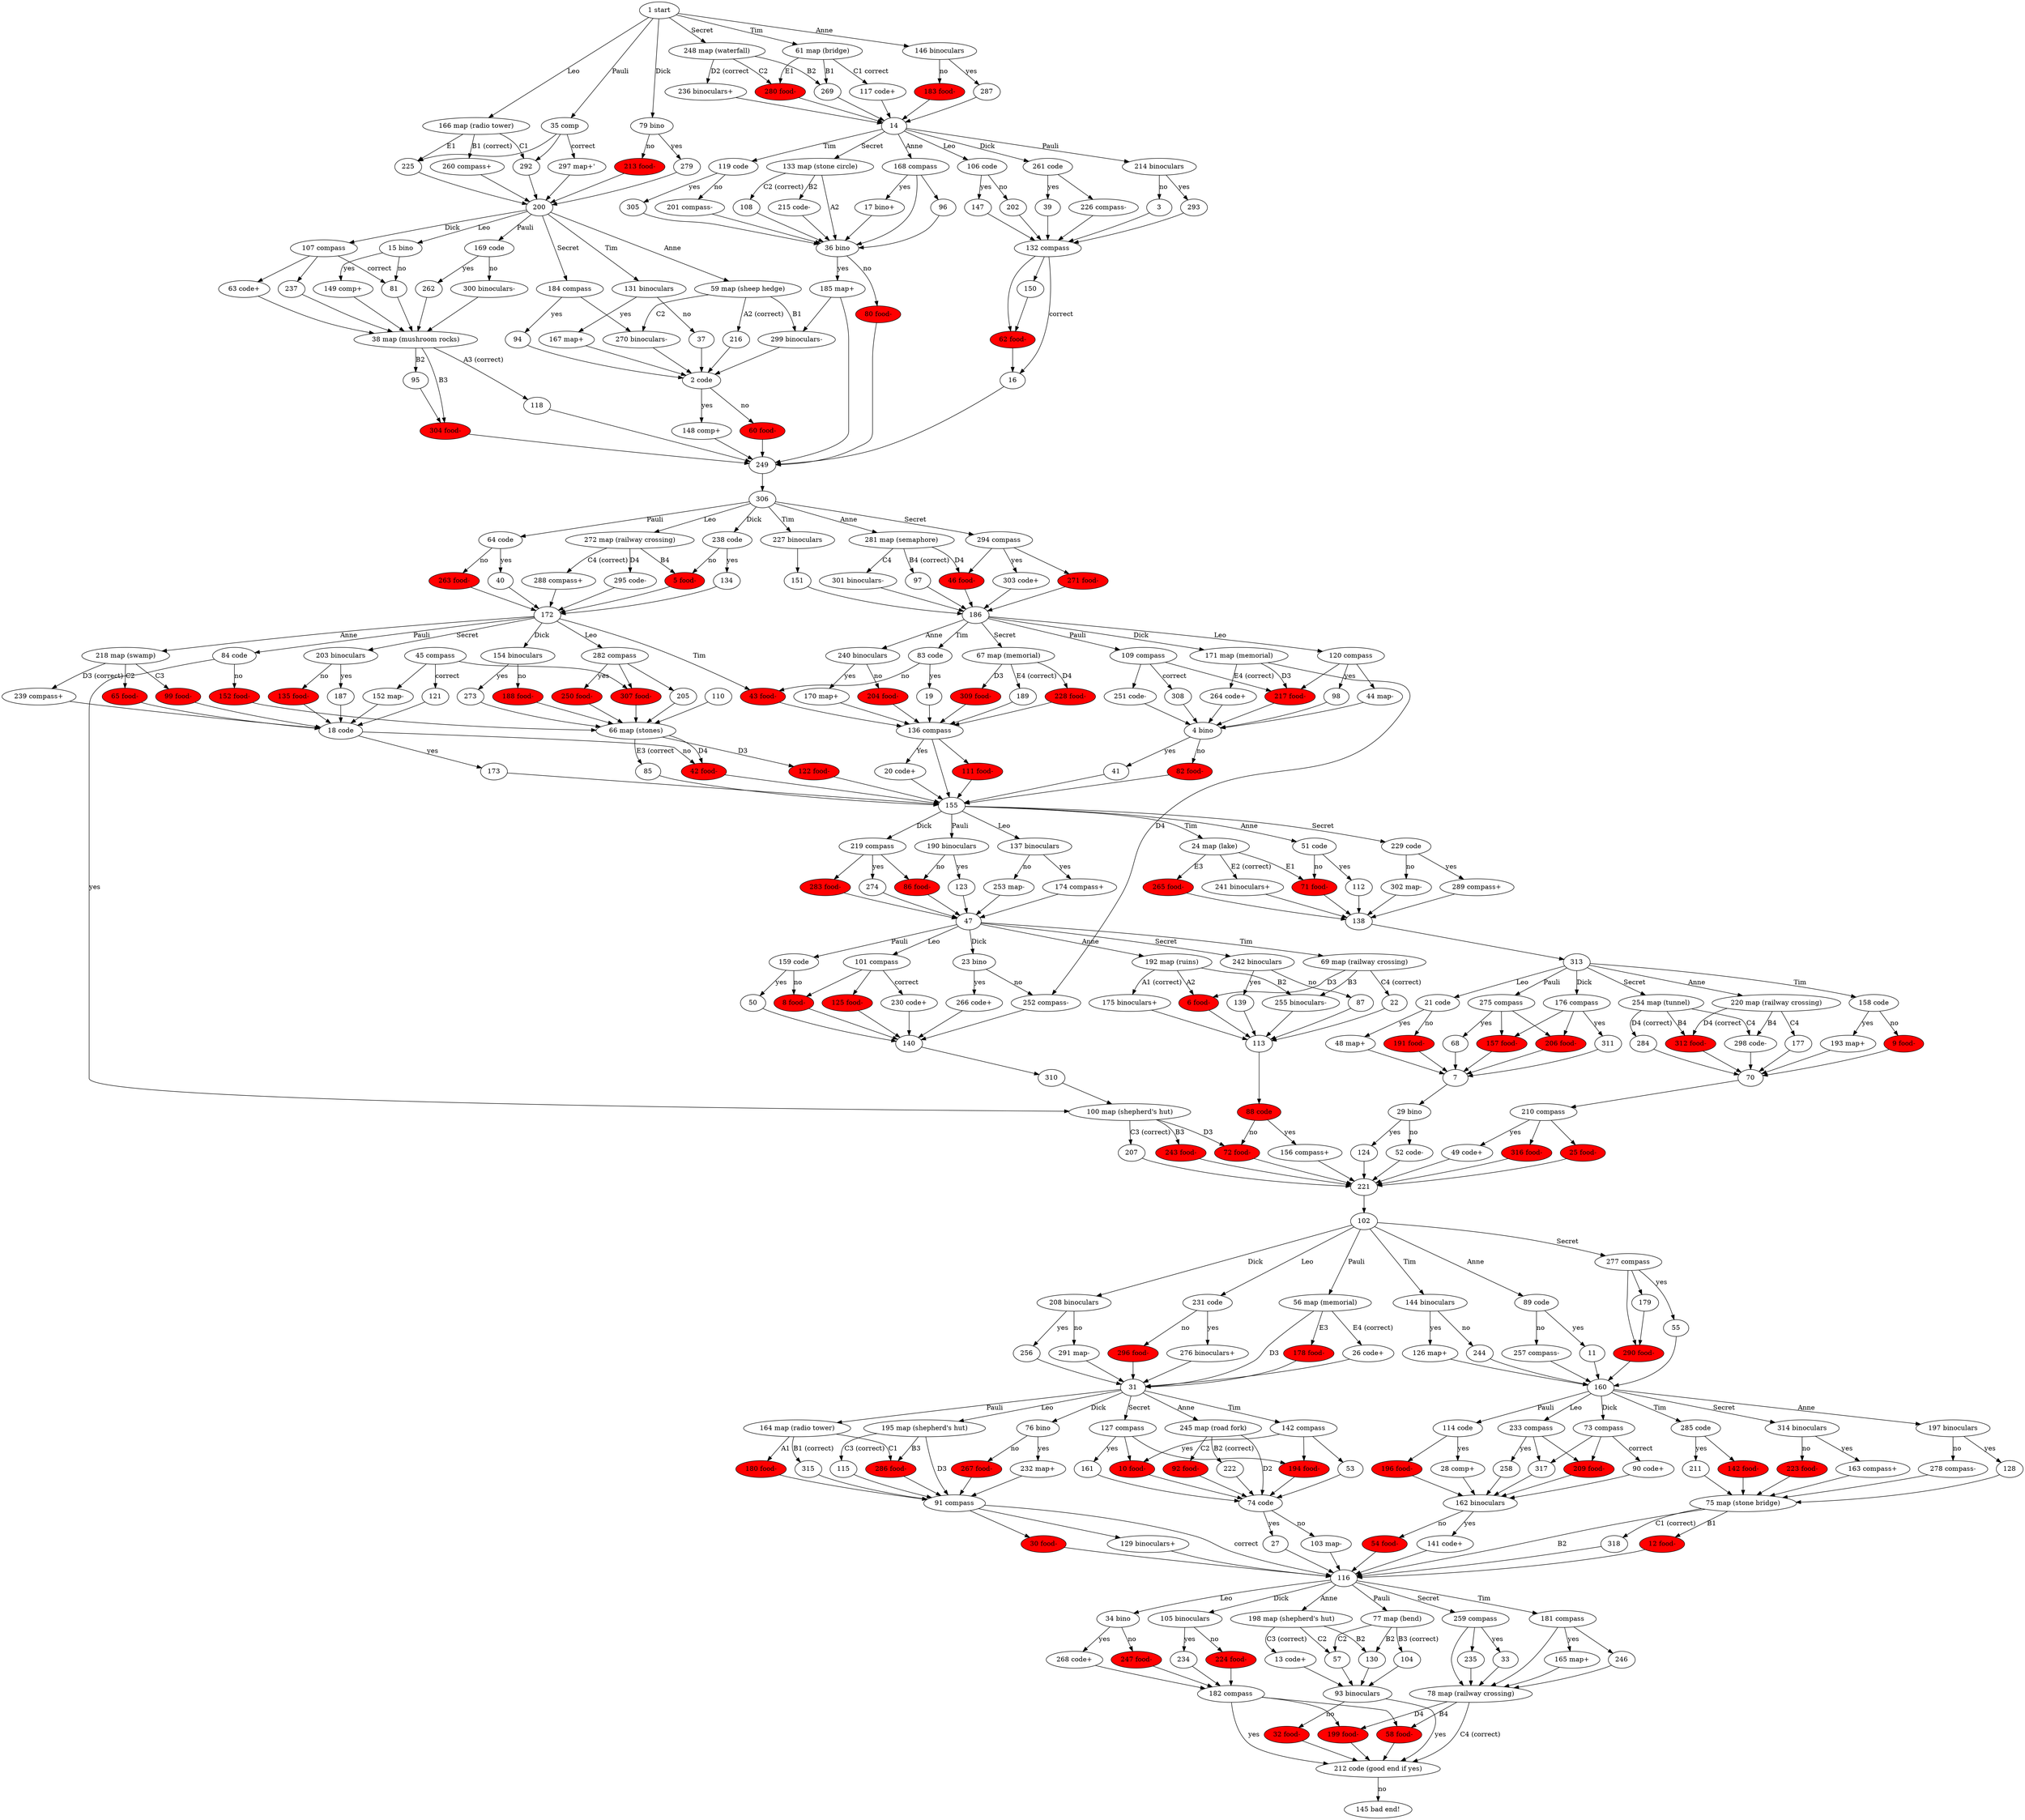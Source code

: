 digraph ghosttrain {
    1 [label="1 start"]
    1 -> 166 [label="Leo"]
    1 -> 79 [label="Dick"]
    1 -> 35 [label="Pauli"]
    1 -> 146 [label="Anne"]
    1 -> 61 [label="Tim"]
    1 -> 248 [label="Secret"]

    2 [label="2 code"]
    2 -> 148 [label="yes"]
    2 -> 60 [label="no"]

    3 -> 132

    4 [label="4 bino"]
    4 -> 41 [label="yes"]
    4 -> 82 [label="no"]

    5 [label="5 food-" fillcolor="red" style="filled"]
    5 -> 172

    6 [label="6 food-" fillcolor="red" style="filled"]
    6 -> 113

    7 -> 29

    8 [label="8 food-" fillcolor="red" style="filled"]
    8 -> 140

    9 [label="9 food-" fillcolor="red" style="filled"]
    9 -> 70

    10 [label="10 food-" fillcolor="red" style="filled"]
    10 -> 74

    11 -> 160

    12 [label="12 food-" fillcolor="red" style="filled"]
    12 -> 116

    13 [label="13 code+"]
    13 -> 93

    14 -> 106 [label="Leo"]
    14 -> 261 [label="Dick"]
    14 -> 214 [label="Pauli"]
    14 -> 168 [label="Anne"]
    14 -> 119 [label="Tim"]
    14 -> 133 [label="Secret"]

    15 [label="15 bino"]
    15 -> 149 [label="yes"]
    15 -> 81 [label="no"]

    16 -> 249

    17 [label="17 bino+"]
    17 -> 36

    18 [label="18 code"]
    18 -> 173 [label="yes"]
    18 -> 42 [label="no"]

    19 -> 136

    20 [label="20 code+"]
    20 -> 155

    21 [label="21 code"]
    21 -> 48 [label="yes"]
    21 -> 191 [label="no"]

    22 -> 113

    23 [label="23 bino"]
    23 -> 266 [label="yes"]
    23 -> 252 [label="no"]

    24 [label="24 map (lake)"]
    24 -> 241 [label="E2 (correct)"]
    24 -> 265 [label="E3"]
    24 -> 71 [label="E1"]

    25 [label="25 food-" fillcolor="red" style="filled"]
    25 -> 221

    26 [label="26 code+"]
    26 -> 31

    27 -> 116 # First duplicate

    28 [label="28 comp+"]
    28 -> 162

    29 [label="29 bino"]
    29 -> 124 [label="yes"]
    29 -> 52 [label="no"]

    30 [label="30 food-" fillcolor="red" style="filled"]
    30 -> 116

    31 -> 195 [label="Leo"]
    31 -> 76 [label="Dick"]
    31 -> 164 [label="Pauli"]
    31 -> 245 [label="Anne"]
    31 -> 143 [label="Tim"]
    31 -> 127 [label="Secret"]

    32 [label="32 food-" fillcolor="red" style="filled"]
    32 -> 212

    33 -> 78

    34 [label="34 bino"]
    34 -> 268 [label="yes"]
    34 -> 247 [label="no"]

    35 [label="35 comp"]
    35 -> 297 [label="correct"]
    35 -> 225
    35 -> 292

    36 [label="36 bino"]
    36 -> 185 [label="yes"]
    36 -> 80 [label="no"]

    37 -> 2

    38 [label="38 map (mushroom rocks)"]
    38 -> 118 [label="A3 (correct)"]
    38 -> 95 [label="B2"]
    38 -> 304 [label="B3"]

    39 -> 132

    40 -> 172

    41 -> 155

    42 [label="42 food-" fillcolor="red" style="filled"]
    42 -> 155

    43 [label="43 food-" fillcolor="red" style="filled"]
    43 -> 136

    44 [label="44 map-"]
    44 -> 4

    45 [label="45 compass"]
    45 -> 121 [label="correct"]
    45 -> 153
    45 -> 307

    46 [label="46 food-" fillcolor="red" style="filled"]
    46 -> 186

    47 -> 101 [label="Leo"]
    47 -> 23 [label="Dick"]
    47 -> 159 [label="Pauli"]
    47 -> 192 [label="Anne"]
    47 -> 69 [label="Tim"]
    47 -> 242 [label="Secret"]

    48 [label="48 map+"]
    48 -> 7

    49 [label="49 code+"]
    49 -> 221

    50 -> 140

    51 [label="51 code"]
    51 -> 112 [label="yes"]
    51 -> 71 [label="no"]

    52 [label="52 code-"]
    52 -> 221

    53 -> 74

    54 [label="54 food-" fillcolor="red" style="filled"]
    54 -> 116

    55 -> 160

    56 [label="56 map (memorial)"]
    56 -> 31 [label="D3"]
    56 -> 178 [label="E3"]
    56 -> 26 [label="E4 (correct)"]

    57 -> 93

    58 [label="58 food-" fillcolor="red" style="filled"]
    58 -> 212

    59 [label="59 map (sheep hedge)"]
    59 -> 270 [label="C2"]
    59 -> 216 [label="A2 (correct)"]
    59 -> 299 [label="B1"]

    60 [label="60 food-" fillcolor="red" style="filled"]
    60 -> 249

    61 [label="61 map (bridge)"]
    61 -> 280 [label="E1"]
    61 -> 269 [label="B1"]
    61 -> 117 [label="C1 correct"]

    62 [label="62 food-" fillcolor="red" style="filled"]
    62 -> 16

    63 [label="63 code+"]
    63 -> 38

    64 [label="64 code"]
    64 -> 40 [label="yes"]
    64 -> 263 [label="no"]

    65 [label="65 food-" fillcolor="red" style="filled"]
    65 -> 18

    66 [label="66 map (stones)"]
    66 -> 42 [label="D4"]
    66 -> 122 [label="D3"]
    66 -> 85 [label="E3 (correct"]

    67 [label="67 map (memorial)"]
    67 -> 309 [label="D3"]
    67 -> 189 [label="E4 (correct)"]
    67 -> 228 [label="D4"]

    68 -> 7

    69 [label="69 map (railway crossing)"]
    69 -> 22 [label="C4 (correct)"]
    69 -> 6 [label="D3"]
    69 -> 255 [label="B3"]

    70 -> 210

    71 [label="71 food-" fillcolor="red" style="filled"]
    71 -> 138

    72 [label="72 food-" fillcolor="red" style="filled"]
    72 -> 221

    73 [label="73 compass"]
    73 -> 90 [label="correct"]
    73 -> 317
    73 -> 209

    74 [label="74 code"]
    74 -> 27 [label="yes"]
    74 -> 103 [label="no"]

    75 [label="75 map (stone bridge)"]
    75 -> 12 [label="B1"]
    75 -> 318 [label="C1 (correct)"]
    75 -> 116 [label="B2"]

    76 [label="76 bino"]
    76 -> 232 [label="yes"]
    76 -> 267 [label="no"]

    77 [label="77 map (bend)"]
    77 -> 130 [label="B2"]
    77 -> 104 [label="B3 (correct)"]
    77 -> 57 [label="C2"]

    78 [label="78 map (railway crossing)"]
    78 -> 58 [label="B4"]
    78 -> 199 [label="D4"]
    78 -> 212 [label="C4 (correct)"]

    79 [label="79 bino"]
    79 -> 279 [label="yes"]
    79 -> 213 [label="no"]

    80 [label="80 food-" fillcolor="red" style="filled"]
    80 -> 249

    81 -> 38

    82 [label="82 food-" fillcolor="red" style="filled"]
    82 -> 155

    83 [label="83 code"]
    83 -> 19 [label="yes"]
    83 -> 43 [label="no"]

    84 [label="84 code"]
    84 -> 100 [label="yes"]
    84 -> 152 [label="no"]

    85 -> 155

    86 [label="86 food-" fillcolor="red" style="filled"]
    86 -> 47

    88 [label="87 food-" fillcolor="red" style="filled"]
    87 -> 113

    88 [label="88 code"]
    88 -> 156 [label="yes"]
    88 -> 72 [label="no"]

    89 [label="89 code"]
    89 -> 11 [label="yes"]
    89 -> 257 [label="no"]

    90 [label="90 code+"]
    90 -> 162

    91 [label="91 compass"]
    91 -> 116 [label="correct"]
    91 -> 30
    91 -> 129

    92 [label="92 food-" fillcolor="red" style="filled"]
    92 -> 74

    93 [label="93 binoculars"]
    93 -> 212 [label="yes"]
    93 -> 32 [label="no"]

    94 -> 2

    95 -> 304

    96 -> 36

    97 -> 186

    98 -> 4

    99 [label="99 food-" fillcolor="red" style="filled"]
    99 -> 18

    100 [label="100 map (shepherd's hut)"]
    100 -> 72 [label="D3"]
    100 -> 243 [label="B3"]
    100 -> 207 [label="C3 (correct)"]

    101 [label="101 compass"]
    101 -> 230 [label="correct"]
    101 -> 125
    101 -> 8

    102 -> 231 [label="Leo"]
    102 -> 208 [label="Dick"]
    102 -> 56 [label="Pauli"]
    102 -> 89 [label="Anne"]
    102 -> 144 [label="Tim"]
    102 -> 277 [label="Secret"]

    103 [label="103 map-"]
    103 -> 116

    104 -> 93

    105 [label="105 binoculars"]
    105 -> 234 [label="yes"]
    105 -> 224 [label="no"]

    106 [label="106 code"]
    106 -> 147 [label="yes"]
    106 -> 202 [label="no"]

    107 [label="107 compass"]
    107 -> 81 [label="correct"]
    107 -> 237
    107 -> 63

    108 -> 36

    109 [label="109 compass"]
    109 -> 308 [label="correct"]
    109 -> 217
    109 -> 251

    110 -> 66

    111 [label="111 food-" fillcolor="red" style="filled"]
    111 -> 155

    112 -> 138

    113 -> 88

    114 [label="114 code"]
    114 -> 28 [label="yes"]
    114 -> 196

    115 -> 91

    116 -> 34 [label="Leo"]
    116 -> 105 [label="Dick"]
    116 -> 77 [label="Pauli"]
    116 -> 198 [label="Anne"]
    116 -> 181 [label="Tim"]
    116 -> 259 [label="Secret"]

    117 [label="117 code+"]
    117 -> 14

    118 -> 249

    119 [label="119 code"]
    119 -> 305 [label="yes"]
    119 -> 201 [label="no"]

    120 [label="120 compass"]
    120 -> 98 [label="yes"]
    120 -> 44
    120 -> 217

    121 -> 18

    122 [label="122 food-" fillcolor="red" style="filled"]
    122 -> 155

    123 -> 47

    124 -> 221

    125 [label="125 food-" fillcolor="red" style="filled"]
    125 -> 140

    126 [label="126 map+"]
    126 -> 160

    127 [label="127 compass"]
    127 -> 161 [label="yes"]
    127 -> 10
    127 -> 194

    128 -> 75

    129 [label="129 binoculars+"]
    129 -> 116

    130 -> 93

    131 [label="131 binoculars"]
    131 -> 167 [label="yes"]
    131 -> 37 [label="no"]

    132 [label="132 compass"]
    132 -> 16 [label="correct"]
    132 -> 62
    132 -> 150

    133 [label="133 map (stone circle)"]
    133 -> 36 [label="A2"]
    133 -> 215 [label="B2"]
    133 -> 108 [label="C2 (correct)"]

    134 -> 172

    135 [label="135 food-" fillcolor="red" style="filled"]
    135 -> 18

    136 [label="136 compass"]
    136 -> 20 [label="Yes"] # Unclear
    136 -> 155
    136 -> 111

    137 [label="137 binoculars"]
    137 -> 174 [label="yes"]
    137 -> 253 [label="no"]

    138 -> 313

    139 -> 113

    140 -> 310

    141 [label="141 code+"]
    141 -> 116

    142 [label="142 food-" fillcolor="red" style="filled"]
    142 -> 75

    143 [label="142 compass"]
    143 -> 10 [label="yes"]
    143 -> 53
    143 -> 194

    144 [label="144 binoculars"]
    144 -> 126 [label="yes"]
    144 -> 244 [label="no"]

    145 [label="145 bad end!"]

    146 [label="146 binoculars"]
    146 -> 287 [label="yes"]
    146 -> 183 [label="no"]

    147 -> 132

    148 [label="148 comp+"]
    148 -> 249

    149 [label="149 comp+"]
    149 -> 38

    150 -> 62

    151 -> 186

    152 [label="152 food-" fillcolor="red" style="filled"]
    152 -> 66

    153 [label="152 map-"]
    153 -> 18

    154 [label="154 binoculars"]
    154 -> 273 [label="yes"]
    154 -> 188 [label="no"]

    155 -> 137 [label="Leo"]
    155 -> 219 [label="Dick"]
    155 -> 190 [label="Pauli"]
    155 -> 51 [label="Anne"]
    155 -> 24 [label="Tim"]
    155 -> 229 [label="Secret"]

    156 [label="156 compass+"]
    156 -> 221

    157 [label="157 food-" fillcolor="red" style="filled"]
    157 -> 7

    158 [label="158 code"]
    158 -> 193 [label="yes"]
    158 -> 9 [label="no"]

    159 [label="159 code"]
    159 -> 50 [label="yes"]
    159 -> 8 [label="no"]

    160 -> 233 [label="Leo"]
    160 -> 73 [label="Dick"]
    160 -> 114 [label="Pauli"]
    160 -> 197 [label="Anne"]
    160 -> 285 [label="Tim"]
    160 -> 314 [label="Secret"]

    161 -> 74

    162 [label="162 binoculars"]
    162 -> 141 [label="yes"]
    162 -> 54 [label="no"]

    163 [label="163 compass+"]
    163 -> 75

    164 [label="164 map (radio tower)"]
    164 -> 180 [label="A1"]
    164 -> 315 [label="B1 (correct)"]
    164 -> 286 [label="C1"]

    165 [label="165 map+"]
    165 -> 78

    166 [label="166 map (radio tower)"]
    166 -> 260 [label="B1 (correct)"] # Note, different than at 164
    166 -> 292 [label="C1"]
    166 -> 225 [label="E1"]

    167 [label="167 map+"]
    167 -> 2

    168 [label="168 compass"]
    168 -> 17 [label="yes"]
    168 -> 96
    168 -> 36

    169 [label="169 code"]
    169 -> 262 [label="yes"]
    169 -> 300 [label="no"]

    170 [label="170 map+"]
    170 -> 136

    171 [label="171 map (memorial)"]
    171 -> 264 [label="E4 (correct)"]
    171 -> 252 [label="D4"]
    171 -> 217 [label="D3"]

    172 -> 282 [label="Leo"]
    172 -> 154 [label="Dick"]
    172 -> 84 [label="Pauli"]
    172 -> 218 [label="Anne"]
    172 -> 43 [label="Tim"]
    172 -> 203 [label="Secret"]

    173 -> 155

    174 [label="174 compass+"]
    174 -> 47

    175 [label="175 binoculars+"]
    175 -> 113

    176 [label="176 compass"]
    176 -> 311 [label="yes"]
    176 -> 157
    176 -> 206

    177 -> 70

    178 [label="178 food-" fillcolor="red" style="filled"]
    178 -> 31

    179 -> 290

    180 [label="180 food-" fillcolor="red" style="filled"]
    180 -> 91

    181 [label="181 compass"]
    181 -> 165 [label="yes"]
    181 -> 78
    181 -> 246

    182 [label="182 compass"]
    182 -> 212 [label="yes"]
    182 -> 199
    182 -> 58

    183 [label="183 food-" fillcolor="red" style="filled"]
    183 -> 14

    184 [label="184 compass"]
    184 -> 94 [label="yes"]
    184 -> 270
    185 -> 299

    185 [label="185 map+"]
    185 -> 249

    186 -> 120 [label="Leo"]
    186 -> 171 [label="Dick"]
    186 -> 109 [label="Pauli"]
    186 -> 240 [label="Anne"]
    186 -> 83 [label="Tim"]
    186 -> 67 [label="Secret"]

    187 -> 18

    188 [label="188 food-" fillcolor="red" style="filled"]
    188 -> 66

    189 -> 136

    190 [label="190 binoculars"]
    190 -> 123 [label="yes"]
    190 -> 86 [label="no"]

    191 [label="191 food-" fillcolor="red" style="filled"]
    191 -> 7

    192 [label="192 map (ruins)"]
    192 -> 175 [label="A1 (correct)"]
    192 -> 6 [label="A2"]
    192 -> 255 [label="B2"]

    193 [label="193 map+"]
    193 -> 70

    194 [label="194 food-" fillcolor="red" style="filled"]
    194 -> 74

    195 [label="195 map (shepherd's hut)"]
    195 -> 286 [label="B3"]
    195 -> 91 [label="D3"]
    195 -> 115 [label="C3 (correct)"]

    196 [label="196 food-" fillcolor="red" style="filled"]
    196 -> 162

    197 [label="197 binoculars"]
    197 -> 128 [label="yes"]
    197 -> 278 [label="no"]

    198 [label="198 map (shepherd's hut)"]
    198 -> 130 [label="B2"]
    198 -> 57 [label="C2"]
    198 -> 13 [label="C3 (correct)"]

    199 [label="199 food-" fillcolor="red" style="filled"]
    199 -> 212

    200 -> 15 [label="Leo"]
    200 -> 107 [label="Dick"]
    200 -> 169 [label="Pauli"]
    200 -> 59 [label="Anne"]
    200 -> 131 [label="Tim"]
    200 -> 184 [label="Secret"]

    201 [label="201 compass-"]
    201 -> 36

    202 -> 132

    203 [label="203 binoculars"]
    203 -> 187 [label="yes"]
    203 -> 135 [label="no"]

    204 [label="204 food-" fillcolor="red" style="filled"]
    204 -> 136

    205 -> 66

    206 [label="206 food-" fillcolor="red" style="filled"]
    206 -> 7

    207 -> 221

    208 [label="208 binoculars"]
    208 -> 256 [label="yes"]
    208 -> 291 [label="no"]

    209 [label="209 food-" fillcolor="red" style="filled"]
    209 -> 162

    210 [label="210 compass"]
    210 -> 49 [label="yes"]
    210 -> 25
    210 -> 316

    211 -> 75

    212 [label="212 code (good end if yes)"]
    212 -> 145 [label="no"]

    213 [label="213 food-" fillcolor="red" style="filled"]
    213 -> 200

    214 [label="214 binoculars"]
    214 -> 293 [label="yes"]
    214 -> 3 [label="no"]

    215 [label="215 code-"]
    215 -> 36

    216 -> 2

    217 [label="217 food-" fillcolor="red" style="filled"]
    217 -> 4

    218 [label="218 map (swamp)"]
    218 -> 65 [label="C2"]
    218 -> 239 [label="D3 (correct)"]
    218 -> 99 [label="C3"]

    219 [label="219 compass"]
    219 -> 274 [label="yes"]
    219 -> 86
    219 -> 283

    220 [label="220 map (railway crossing)"]
    220 -> 298 [label="B4"]
    220 -> 177 [label="C4"]
    220 -> 312 [label="D4 (correct"]

    221 -> 102

    222 -> 74

    223 [label="223 food-" fillcolor="red" style="filled"]
    223 -> 75

    224 [label="224 food-" fillcolor="red" style="filled"]
    224 -> 182

    225 -> 200

    226 [label="226 compass-"]
    226 -> 132

    227 [label="227 binoculars"]
    227 -> 151

    228 [label="228 food-" fillcolor="red" style="filled"]
    228 -> 136

    229 [label="229 code"]
    229 -> 289 [label="yes"]
    229 -> 302 [label="no"]

    230 [label="230 code+"]
    230 -> 140

    231 [label="231 code"]
    231 -> 276 [label="yes"]
    231 -> 296 [label="no"]

    232 [label="232 map+"]
    232 -> 91

    233 [label="233 compass"]
    233 -> 258 [label="yes"]
    233 -> 209
    233 -> 317

    234 -> 182

    235 -> 78

    236 [label="236 binoculars+"]
    236 -> 14

    237 -> 38

    238 [label="238 code"]
    238 -> 134 [label="yes"]
    238 -> 5 [label="no"]

    239 [label="239 compass+"]
    239 -> 18

    240 [label="240 binoculars"]
    240 -> 170 [label="yes"]
    240 -> 204 [label="no"]

    241 [label="241 binoculars+"]
    241 -> 138

    242 [label="242 binoculars"]
    242 -> 139 [label="yes"]
    242 -> 87 [label="no"]

    243 [label="243 food-" fillcolor="red" style="filled"]
    243 -> 221

    244 -> 160

    245 [label="245 map (road fork)"]
    245 -> 222 [label="B2 (correct)"]
    245 -> 92 [label="C2"]
    245 -> 74 [label="D2"]

    246 -> 78

    247 [label="247 food-" fillcolor="red" style="filled"]
    247 -> 182

    248 [label="248 map (waterfall)"]
    248 -> 236 [label="D2 (correct"]
    248 -> 280 [label="C2"]
    248 -> 269 [label="B2"]

    249 -> 306

    250 [label="250 food-" fillcolor="red" style="filled"]
    250 -> 66

    251 [label="251 code-"]
    251 -> 4

    252 [label="252 compass-"]
    252 -> 140

    253 [label="253 map-"]
    253 -> 47

    254 [label="254 map (tunnel)"]
    254 -> 312 [label="B4"]
    254 -> 298 [label="C4"]
    254 -> 284 [label="D4 (correct)"]

    255 [label="255 binoculars-"]
    255 -> 113

    256 -> 31

    257 [label="257 compass-"]
    257 -> 160

    258 -> 162

    259 [label="259 compass"]
    259 -> 33 [label="yes"]
    259 -> 78
    259 -> 235

    260 [label="260 compass+"]
    260 -> 200

    261 [label="261 code"]
    261 -> 39 [label="yes"]
    261 -> 226

    262 -> 38

    263 [label="263 food-" fillcolor="red" style="filled"]
    263 -> 172

    264 [label="264 code+"]
    264 -> 4

    265 [label="265 food-" fillcolor="red" style="filled"]
    265 -> 138

    266 [label="266 code+"]
    266 -> 140

    267 [label="267 food-" fillcolor="red" style="filled"]
    267 -> 91

    268 [label="268 code+"]
    268 -> 182

    269 -> 14

    270 [label="270 binoculars-"]
    270 -> 2

    271 [label="271 food-" fillcolor="red" style="filled"]
    271 -> 186

    272 [label="272 map (railway crossing)"]
    272 -> 288 [label="C4 (correct)"]
    272 -> 295 [label="D4"]
    272 -> 5 [label="B4"]

    273 -> 66

    274 -> 47

    275 [label="275 compass"]
    275 -> 68 [label="yes"]
    275 -> 206
    275 -> 157

    276 [label="276 binoculars+"]
    276 -> 31

    277 [label="277 compass"]
    277 -> 55 [label="yes"]
    277 -> 290
    277 -> 179

    278 [label="278 compass-"]
    278 -> 75

    279 -> 200

    280 [label="280 food-" fillcolor="red" style="filled"]
    280 -> 14

    281 [label="281 map (semaphore)"]
    281 -> 46 [label="D4"]
    281 -> 97 [label="B4 (correct)"]
    281 -> 301 [label="C4"]

    282 [label="282 compass"]
    282 -> 250 [label="yes"]
    282 -> 307
    282 -> 205

    283 [label="283 food-" fillcolor="red" style="filled"]
    283 -> 47

    284 -> 70

    285 [label="285 code"]
    285 -> 211 [label="yes"]
    285 -> 142

    286 [label="286 food-" fillcolor="red" style="filled"]
    286 -> 91

    287 -> 14

    288 [label="288 compass+"]
    288 -> 172

    289 [label="289 compass+"]
    289 -> 138

    290 [label="290 food-" fillcolor="red" style="filled"]
    290 -> 160

    291 [label="291 map-"]
    291 -> 31

    292 -> 200

    293 -> 132

    294 [label="294 compass"]
    294 -> 303 [label="yes"]
    294 -> 46
    294 -> 271

    295 [label="295 code-"]
    295 -> 172

    296 [label="296 food-" fillcolor="red" style="filled"]
    296 -> 31

    297 [label="297 map+'"]
    297 -> 200

    298 [label="298 code-"]
    298 -> 70

    299 [label="299 binoculars-"]
    299 -> 2

    300 [label="300 binoculars-"]
    300 -> 38

    301 [label="301 binoculars-"]
    301 -> 186

    302 [label="302 map-"]
    302 -> 138

    303 [label="303 code+"]
    303 -> 186

    304 [label="304 food-" fillcolor="red" style="filled"]
    304 -> 249

    305 -> 36

    306 -> 272 [label="Leo"]
    306 -> 238 [label="Dick"]
    306 -> 64 [label="Pauli"]
    306 -> 281 [label="Anne"]
    306 -> 227 [label="Tim"]
    306 -> 294 [label="Secret"]

    307 [label="307 food-" fillcolor="red" style="filled"]
    307 -> 66

    308 -> 4

    309 [label="309 food-" fillcolor="red" style="filled"]
    309 -> 136

    310 -> 100

    311 -> 7

    312 [label="312 food-" fillcolor="red" style="filled"]
    312 -> 70

    313 -> 21 [label="Leo"]
    313 -> 176 [label="Dick"]
    313 -> 275 [label="Pauli"]
    313 -> 220 [label="Anne"]
    313 -> 158 [label="Tim"]
    313 -> 254 [label="Secret"]

    314 [label="314 binoculars"]
    314 -> 163 [label="yes"]
    314 -> 223 [label="no"]

    315 -> 91

    316 [label="316 food-" fillcolor="red" style="filled"]
    316 -> 221

    317 -> 162

    318 -> 116
}

